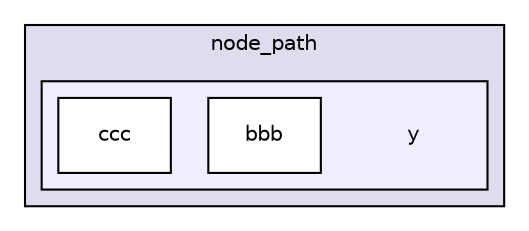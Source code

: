 digraph "gulp-src/node_modules/gulp/node_modules/liftoff/node_modules/resolve/test/node_path/y" {
  compound=true
  node [ fontsize="10", fontname="Helvetica"];
  edge [ labelfontsize="10", labelfontname="Helvetica"];
  subgraph clusterdir_6a010fdac118726a9ebacb10f0540cf5 {
    graph [ bgcolor="#ddddee", pencolor="black", label="node_path" fontname="Helvetica", fontsize="10", URL="dir_6a010fdac118726a9ebacb10f0540cf5.html"]
  subgraph clusterdir_6c7111fae7e2ed2b4ca64bebe1957b5c {
    graph [ bgcolor="#eeeeff", pencolor="black", label="" URL="dir_6c7111fae7e2ed2b4ca64bebe1957b5c.html"];
    dir_6c7111fae7e2ed2b4ca64bebe1957b5c [shape=plaintext label="y"];
    dir_82a9c0162fdfd589e986f9da84e1f268 [shape=box label="bbb" color="black" fillcolor="white" style="filled" URL="dir_82a9c0162fdfd589e986f9da84e1f268.html"];
    dir_d89f466be92d519fdc6cba24545790c5 [shape=box label="ccc" color="black" fillcolor="white" style="filled" URL="dir_d89f466be92d519fdc6cba24545790c5.html"];
  }
  }
}
